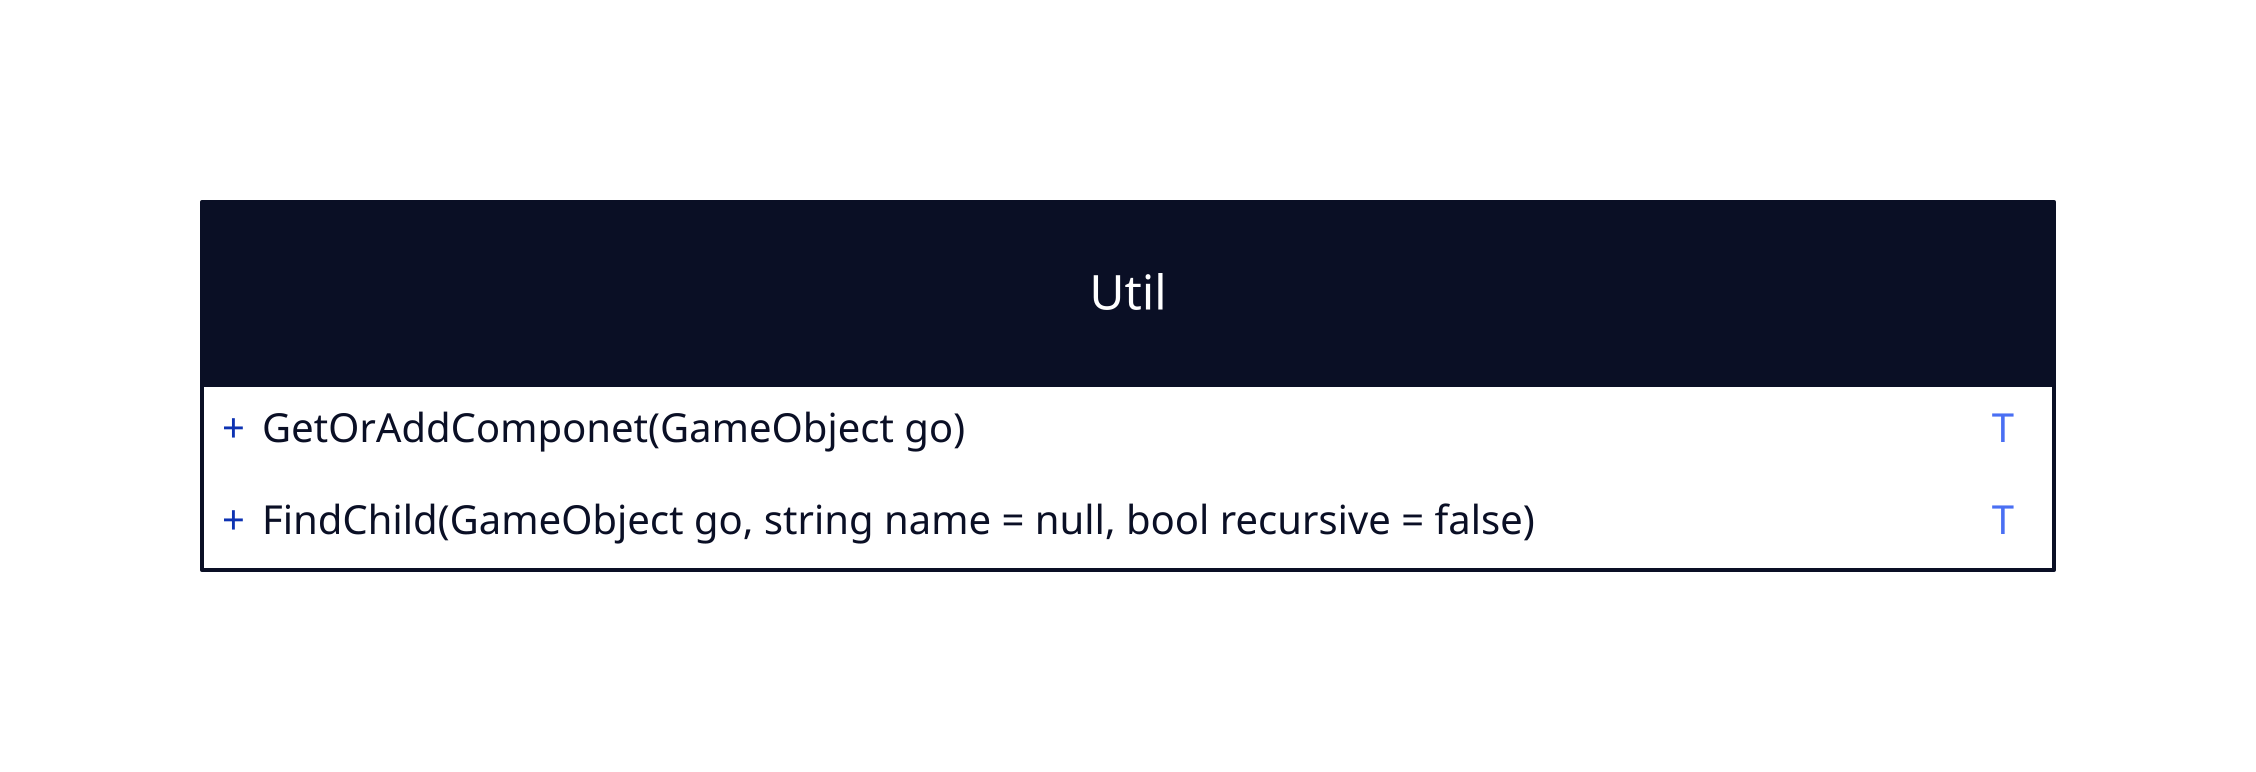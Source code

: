 Util: {
  shape: class
  GetOrAddComponet(GameObject go): T
  FindChild(GameObject go, string name = null, bool recursive = false): GameObject
  FindChild(GameObject go, string name = null, bool recursive = false): T
}
